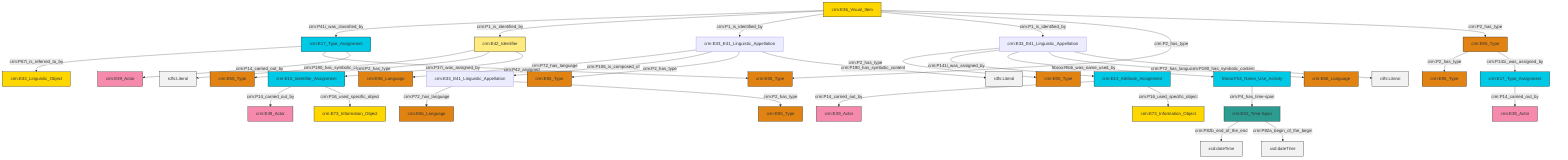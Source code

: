 graph TD
classDef Literal fill:#f2f2f2,stroke:#000000;
classDef CRM_Entity fill:#FFFFFF,stroke:#000000;
classDef Temporal_Entity fill:#00C9E6, stroke:#000000;
classDef Type fill:#E18312, stroke:#000000;
classDef Time-Span fill:#2C9C91, stroke:#000000;
classDef Appellation fill:#FFEB7F, stroke:#000000;
classDef Place fill:#008836, stroke:#000000;
classDef Persistent_Item fill:#B266B2, stroke:#000000;
classDef Conceptual_Object fill:#FFD700, stroke:#000000;
classDef Physical_Thing fill:#D2B48C, stroke:#000000;
classDef Actor fill:#f58aad, stroke:#000000;
classDef PC_Classes fill:#4ce600, stroke:#000000;
classDef Multi fill:#cccccc,stroke:#000000;

2["crm:E33_E41_Linguistic_Appellation"]:::Default -->|crm:P2_has_type| 3["crm:E55_Type"]:::Type
2["crm:E33_E41_Linguistic_Appellation"]:::Default -->|crm:P141i_was_assigned_by| 4["crm:E13_Attribute_Assignment"]:::Temporal_Entity
6["crm:E52_Time-Span"]:::Time-Span -->|crm:P82b_end_of_the_end| 7[xsd:dateTime]:::Literal
10["crm:E17_Type_Assignment"]:::Temporal_Entity -->|crm:P67i_is_referred_to_by| 11["crm:E33_Linguistic_Object"]:::Conceptual_Object
4["crm:E13_Attribute_Assignment"]:::Temporal_Entity -->|crm:P14_carried_out_by| 13["crm:E39_Actor"]:::Actor
6["crm:E52_Time-Span"]:::Time-Span -->|crm:P82a_begin_of_the_begin| 16[xsd:dateTime]:::Literal
17["crm:E55_Type"]:::Type -->|crm:P2_has_type| 18["crm:E55_Type"]:::Type
20["crm:E36_Visual_Item"]:::Conceptual_Object -->|crm:P41i_was_classified_by| 10["crm:E17_Type_Assignment"]:::Temporal_Entity
21["crm:E15_Identifier_Assignment"]:::Temporal_Entity -->|crm:P14_carried_out_by| 22["crm:E39_Actor"]:::Actor
23["crm:E33_E41_Linguistic_Appellation"]:::Default -->|crm:P72_has_language| 24["crm:E56_Language"]:::Type
4["crm:E13_Attribute_Assignment"]:::Temporal_Entity -->|crm:P16_used_specific_object| 25["crm:E73_Information_Object"]:::Conceptual_Object
20["crm:E36_Visual_Item"]:::Conceptual_Object -->|crm:P1_is_identified_by| 26["crm:E42_Identifier"]:::Appellation
10["crm:E17_Type_Assignment"]:::Temporal_Entity -->|crm:P42_assigned| 14["crm:E55_Type"]:::Type
23["crm:E33_E41_Linguistic_Appellation"]:::Default -->|crm:P106_is_composed_of| 0["crm:E33_E41_Linguistic_Appellation"]:::Default
20["crm:E36_Visual_Item"]:::Conceptual_Object -->|crm:P1_is_identified_by| 23["crm:E33_E41_Linguistic_Appellation"]:::Default
2["crm:E33_E41_Linguistic_Appellation"]:::Default -->|frbroo:R64i_was_name_used_by| 34["frbroo:F52_Name_Use_Activity"]:::Temporal_Entity
34["frbroo:F52_Name_Use_Activity"]:::Temporal_Entity -->|crm:P4_has_time-span| 6["crm:E52_Time-Span"]:::Time-Span
23["crm:E33_E41_Linguistic_Appellation"]:::Default -->|crm:P2_has_type| 8["crm:E55_Type"]:::Type
10["crm:E17_Type_Assignment"]:::Temporal_Entity -->|crm:P14_carried_out_by| 41["crm:E39_Actor"]:::Actor
26["crm:E42_Identifier"]:::Appellation -->|crm:P190_has_symbolic_content| 42[rdfs:Literal]:::Literal
0["crm:E33_E41_Linguistic_Appellation"]:::Default -->|crm:P72_has_language| 43["crm:E56_Language"]:::Type
23["crm:E33_E41_Linguistic_Appellation"]:::Default -->|crm:P190_has_symbolic_content| 44[rdfs:Literal]:::Literal
26["crm:E42_Identifier"]:::Appellation -->|crm:P2_has_type| 32["crm:E55_Type"]:::Type
20["crm:E36_Visual_Item"]:::Conceptual_Object -->|crm:P1_is_identified_by| 2["crm:E33_E41_Linguistic_Appellation"]:::Default
20["crm:E36_Visual_Item"]:::Conceptual_Object -->|crm:P2_has_type| 14["crm:E55_Type"]:::Type
20["crm:E36_Visual_Item"]:::Conceptual_Object -->|crm:P2_has_type| 17["crm:E55_Type"]:::Type
26["crm:E42_Identifier"]:::Appellation -->|crm:P37i_was_assigned_by| 21["crm:E15_Identifier_Assignment"]:::Temporal_Entity
2["crm:E33_E41_Linguistic_Appellation"]:::Default -->|crm:P72_has_language| 56["crm:E56_Language"]:::Type
21["crm:E15_Identifier_Assignment"]:::Temporal_Entity -->|crm:P16_used_specific_object| 38["crm:E73_Information_Object"]:::Conceptual_Object
53["crm:E17_Type_Assignment"]:::Temporal_Entity -->|crm:P14_carried_out_by| 30["crm:E39_Actor"]:::Actor
0["crm:E33_E41_Linguistic_Appellation"]:::Default -->|crm:P2_has_type| 45["crm:E55_Type"]:::Type
17["crm:E55_Type"]:::Type -->|crm:P141i_was_assigned_by| 53["crm:E17_Type_Assignment"]:::Temporal_Entity
2["crm:E33_E41_Linguistic_Appellation"]:::Default -->|crm:P190_has_symbolic_content| 63[rdfs:Literal]:::Literal